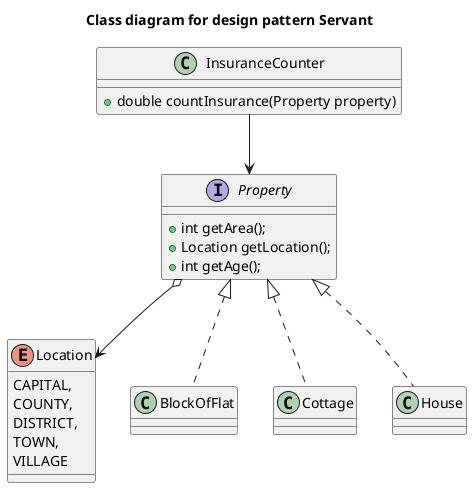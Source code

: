 @startuml

title Class diagram for design pattern Servant

enum Location {
    CAPITAL,
    COUNTY,
    DISTRICT,
    TOWN,
    VILLAGE
}

interface Property {
    +int getArea();
    +Location getLocation();
    +int getAge();
}

class InsuranceCounter {
    +double countInsurance(Property property)
}

class BlockOfFlat implements Property
class Cottage implements Property
class House implements Property
InsuranceCounter --> Property



Property o--> Location

@enduml